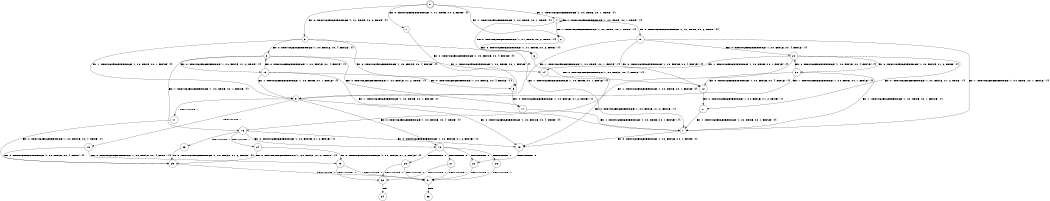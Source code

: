 digraph BCG {
size = "7, 10.5";
center = TRUE;
node [shape = circle];
0 [peripheries = 2];
0 -> 1 [label = "EX !0 !ATOMIC_EXCH_BRANCH (1, +1, TRUE, +0, 2, TRUE) !{}"];
0 -> 2 [label = "EX !1 !ATOMIC_EXCH_BRANCH (1, +0, TRUE, +0, 1, TRUE) !{}"];
0 -> 3 [label = "EX !0 !ATOMIC_EXCH_BRANCH (1, +1, TRUE, +0, 2, TRUE) !{}"];
0 -> 4 [label = "EX !1 !ATOMIC_EXCH_BRANCH (1, +0, TRUE, +0, 1, TRUE) !{}"];
1 -> 5 [label = "EX !0 !ATOMIC_EXCH_BRANCH (1, +0, FALSE, +0, 4, FALSE) !{}"];
2 -> 6 [label = "EX !0 !ATOMIC_EXCH_BRANCH (1, +1, TRUE, +0, 2, TRUE) !{}"];
3 -> 5 [label = "EX !0 !ATOMIC_EXCH_BRANCH (1, +0, FALSE, +0, 4, FALSE) !{}"];
3 -> 7 [label = "EX !1 !ATOMIC_EXCH_BRANCH (1, +0, TRUE, +0, 1, FALSE) !{}"];
3 -> 8 [label = "EX !0 !ATOMIC_EXCH_BRANCH (1, +0, FALSE, +0, 4, FALSE) !{}"];
3 -> 9 [label = "EX !1 !ATOMIC_EXCH_BRANCH (1, +0, TRUE, +0, 1, FALSE) !{}"];
4 -> 2 [label = "EX !1 !ATOMIC_EXCH_BRANCH (1, +0, TRUE, +0, 1, TRUE) !{}"];
4 -> 6 [label = "EX !0 !ATOMIC_EXCH_BRANCH (1, +1, TRUE, +0, 2, TRUE) !{}"];
4 -> 4 [label = "EX !1 !ATOMIC_EXCH_BRANCH (1, +0, TRUE, +0, 1, TRUE) !{}"];
4 -> 10 [label = "EX !0 !ATOMIC_EXCH_BRANCH (1, +1, TRUE, +0, 2, TRUE) !{}"];
5 -> 11 [label = "EX !0 !ATOMIC_EXCH_BRANCH (1, +0, FALSE, +1, 2, TRUE) !{}"];
6 -> 12 [label = "EX !0 !ATOMIC_EXCH_BRANCH (1, +0, FALSE, +0, 4, FALSE) !{}"];
7 -> 13 [label = "EX !0 !ATOMIC_EXCH_BRANCH (1, +0, FALSE, +0, 4, TRUE) !{}"];
8 -> 11 [label = "EX !0 !ATOMIC_EXCH_BRANCH (1, +0, FALSE, +1, 2, TRUE) !{}"];
8 -> 14 [label = "EX !1 !ATOMIC_EXCH_BRANCH (1, +0, TRUE, +0, 1, FALSE) !{}"];
8 -> 15 [label = "EX !0 !ATOMIC_EXCH_BRANCH (1, +0, FALSE, +1, 2, TRUE) !{}"];
8 -> 16 [label = "EX !1 !ATOMIC_EXCH_BRANCH (1, +0, TRUE, +0, 1, FALSE) !{}"];
9 -> 13 [label = "EX !0 !ATOMIC_EXCH_BRANCH (1, +0, FALSE, +0, 4, TRUE) !{}"];
9 -> 17 [label = "TERMINATE !1"];
9 -> 18 [label = "EX !0 !ATOMIC_EXCH_BRANCH (1, +0, FALSE, +0, 4, TRUE) !{}"];
9 -> 19 [label = "TERMINATE !1"];
10 -> 12 [label = "EX !0 !ATOMIC_EXCH_BRANCH (1, +0, FALSE, +0, 4, FALSE) !{}"];
10 -> 7 [label = "EX !1 !ATOMIC_EXCH_BRANCH (1, +0, TRUE, +0, 1, FALSE) !{}"];
10 -> 20 [label = "EX !0 !ATOMIC_EXCH_BRANCH (1, +0, FALSE, +0, 4, FALSE) !{}"];
10 -> 9 [label = "EX !1 !ATOMIC_EXCH_BRANCH (1, +0, TRUE, +0, 1, FALSE) !{}"];
11 -> 7 [label = "EX !1 !ATOMIC_EXCH_BRANCH (1, +0, TRUE, +0, 1, FALSE) !{}"];
12 -> 21 [label = "EX !0 !ATOMIC_EXCH_BRANCH (1, +0, FALSE, +1, 2, TRUE) !{}"];
13 -> 22 [label = "TERMINATE !0"];
14 -> 13 [label = "EX !0 !ATOMIC_EXCH_BRANCH (1, +0, FALSE, +1, 2, FALSE) !{}"];
15 -> 5 [label = "EX !0 !ATOMIC_EXCH_BRANCH (1, +0, FALSE, +0, 4, FALSE) !{}"];
15 -> 7 [label = "EX !1 !ATOMIC_EXCH_BRANCH (1, +0, TRUE, +0, 1, FALSE) !{}"];
15 -> 8 [label = "EX !0 !ATOMIC_EXCH_BRANCH (1, +0, FALSE, +0, 4, FALSE) !{}"];
15 -> 9 [label = "EX !1 !ATOMIC_EXCH_BRANCH (1, +0, TRUE, +0, 1, FALSE) !{}"];
16 -> 13 [label = "EX !0 !ATOMIC_EXCH_BRANCH (1, +0, FALSE, +1, 2, FALSE) !{}"];
16 -> 23 [label = "TERMINATE !1"];
16 -> 18 [label = "EX !0 !ATOMIC_EXCH_BRANCH (1, +0, FALSE, +1, 2, FALSE) !{}"];
16 -> 24 [label = "TERMINATE !1"];
17 -> 25 [label = "EX !0 !ATOMIC_EXCH_BRANCH (1, +0, FALSE, +0, 4, TRUE) !{}"];
18 -> 22 [label = "TERMINATE !0"];
18 -> 26 [label = "TERMINATE !1"];
18 -> 27 [label = "TERMINATE !0"];
18 -> 28 [label = "TERMINATE !1"];
19 -> 25 [label = "EX !0 !ATOMIC_EXCH_BRANCH (1, +0, FALSE, +0, 4, TRUE) !{}"];
19 -> 29 [label = "EX !0 !ATOMIC_EXCH_BRANCH (1, +0, FALSE, +0, 4, TRUE) !{}"];
20 -> 21 [label = "EX !0 !ATOMIC_EXCH_BRANCH (1, +0, FALSE, +1, 2, TRUE) !{}"];
20 -> 14 [label = "EX !1 !ATOMIC_EXCH_BRANCH (1, +0, TRUE, +0, 1, FALSE) !{}"];
20 -> 30 [label = "EX !0 !ATOMIC_EXCH_BRANCH (1, +0, FALSE, +1, 2, TRUE) !{}"];
20 -> 16 [label = "EX !1 !ATOMIC_EXCH_BRANCH (1, +0, TRUE, +0, 1, FALSE) !{}"];
21 -> 7 [label = "EX !1 !ATOMIC_EXCH_BRANCH (1, +0, TRUE, +0, 1, FALSE) !{}"];
22 -> 31 [label = "TERMINATE !1"];
23 -> 25 [label = "EX !0 !ATOMIC_EXCH_BRANCH (1, +0, FALSE, +1, 2, FALSE) !{}"];
24 -> 25 [label = "EX !0 !ATOMIC_EXCH_BRANCH (1, +0, FALSE, +1, 2, FALSE) !{}"];
24 -> 29 [label = "EX !0 !ATOMIC_EXCH_BRANCH (1, +0, FALSE, +1, 2, FALSE) !{}"];
25 -> 31 [label = "TERMINATE !0"];
26 -> 31 [label = "TERMINATE !0"];
27 -> 31 [label = "TERMINATE !1"];
27 -> 32 [label = "TERMINATE !1"];
28 -> 31 [label = "TERMINATE !0"];
28 -> 32 [label = "TERMINATE !0"];
29 -> 31 [label = "TERMINATE !0"];
29 -> 32 [label = "TERMINATE !0"];
30 -> 12 [label = "EX !0 !ATOMIC_EXCH_BRANCH (1, +0, FALSE, +0, 4, FALSE) !{}"];
30 -> 7 [label = "EX !1 !ATOMIC_EXCH_BRANCH (1, +0, TRUE, +0, 1, FALSE) !{}"];
30 -> 20 [label = "EX !0 !ATOMIC_EXCH_BRANCH (1, +0, FALSE, +0, 4, FALSE) !{}"];
30 -> 9 [label = "EX !1 !ATOMIC_EXCH_BRANCH (1, +0, TRUE, +0, 1, FALSE) !{}"];
31 -> 33 [label = "exit"];
32 -> 34 [label = "exit"];
}
